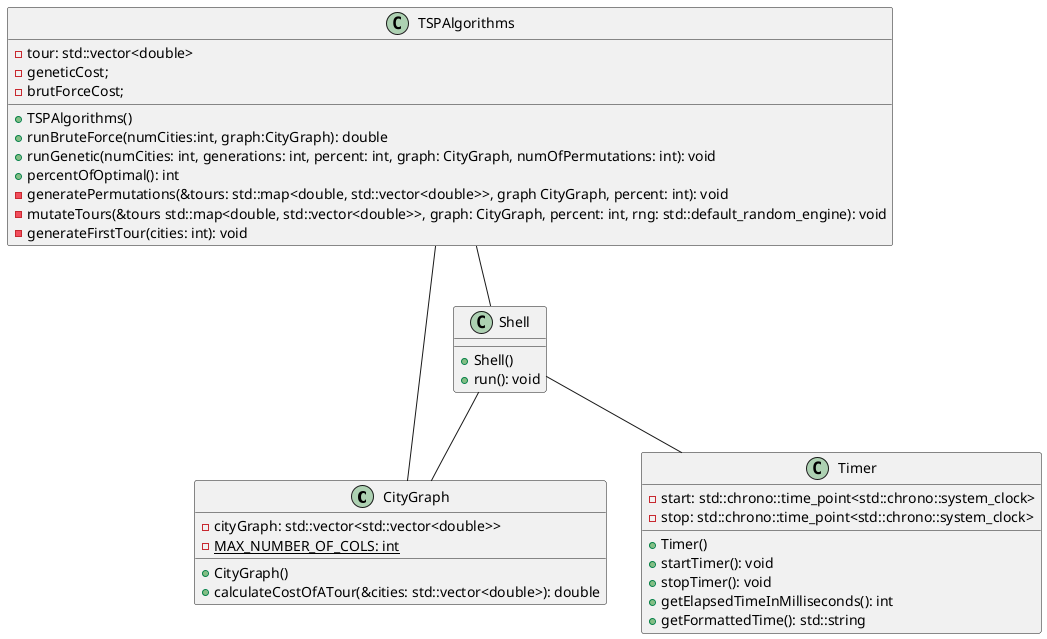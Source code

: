 @startuml
 


class CityGraph{
    -cityGraph: std::vector<std::vector<double>>
    -MAX_NUMBER_OF_COLS: int{static}
    +CityGraph()
    +calculateCostOfATour(&cities: std::vector<double>): double
}

class Timer{
    -start: std::chrono::time_point<std::chrono::system_clock> 
    -stop: std::chrono::time_point<std::chrono::system_clock> 
    +Timer()
    +startTimer(): void
    +stopTimer(): void
    +getElapsedTimeInMilliseconds(): int
    +getFormattedTime(): std::string

}
    class Shell{
        +Shell()
        +run(): void
    }

    class TSPAlgorithms{
    -tour: std::vector<double>
    -geneticCost;
    -brutForceCost;
    +TSPAlgorithms()
    +runBruteForce(numCities:int, graph:CityGraph): double
    +runGenetic(numCities: int, generations: int, percent: int, graph: CityGraph, numOfPermutations: int): void
    +percentOfOptimal(): int
    -generatePermutations(&tours: std::map<double, std::vector<double>>, graph CityGraph, percent: int): void
    -mutateTours(&tours std::map<double, std::vector<double>>, graph: CityGraph, percent: int, rng: std::default_random_engine): void
    -generateFirstTour(cities: int): void
}
    
    
    TSPAlgorithms--Shell
    TSPAlgorithms--CityGraph
    Shell--CityGraph
    Shell--Timer
    
@enduml